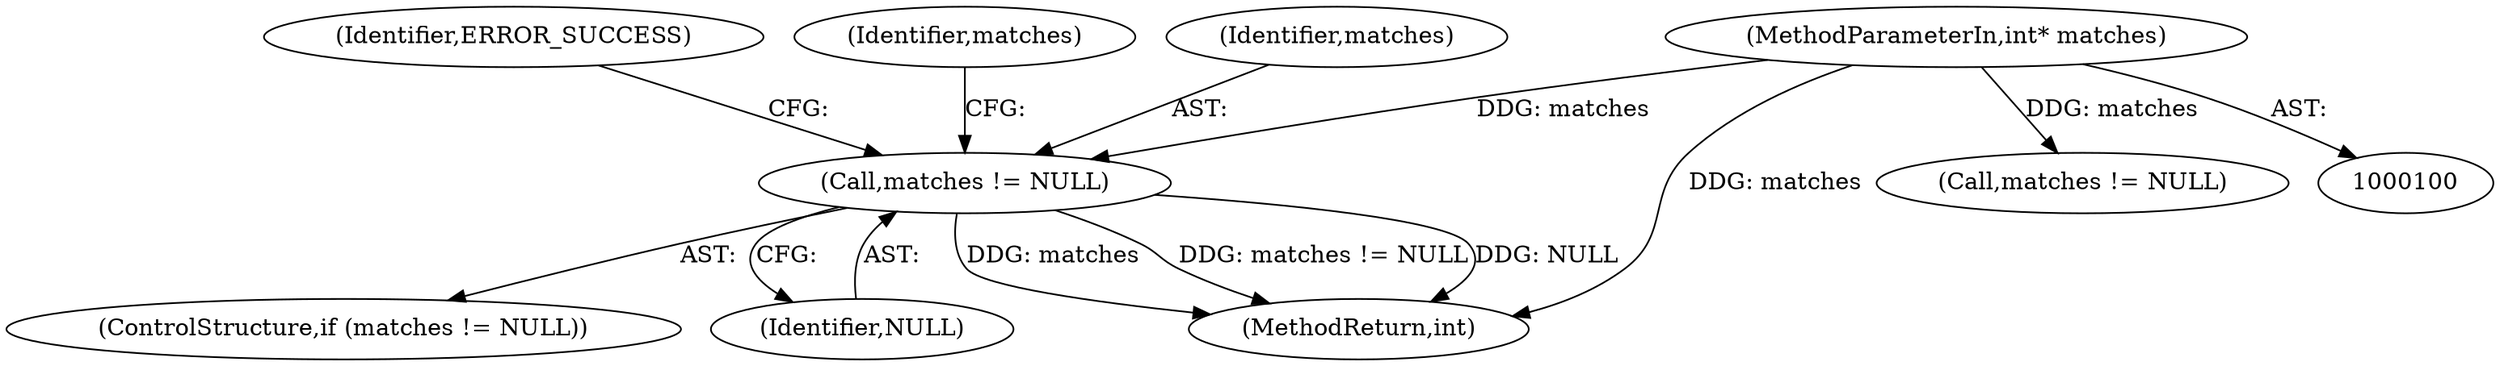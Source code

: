 digraph "0_yara_992480c30f75943e9cd6245bb2015c7737f9b661@pointer" {
"1000236" [label="(Call,matches != NULL)"];
"1000108" [label="(MethodParameterIn,int* matches)"];
"1000235" [label="(ControlStructure,if (matches != NULL))"];
"1000244" [label="(Identifier,ERROR_SUCCESS)"];
"1000236" [label="(Call,matches != NULL)"];
"1000238" [label="(Identifier,NULL)"];
"1000447" [label="(Call,matches != NULL)"];
"1000108" [label="(MethodParameterIn,int* matches)"];
"1000241" [label="(Identifier,matches)"];
"1000237" [label="(Identifier,matches)"];
"1000457" [label="(MethodReturn,int)"];
"1000236" -> "1000235"  [label="AST: "];
"1000236" -> "1000238"  [label="CFG: "];
"1000237" -> "1000236"  [label="AST: "];
"1000238" -> "1000236"  [label="AST: "];
"1000241" -> "1000236"  [label="CFG: "];
"1000244" -> "1000236"  [label="CFG: "];
"1000236" -> "1000457"  [label="DDG: matches"];
"1000236" -> "1000457"  [label="DDG: matches != NULL"];
"1000236" -> "1000457"  [label="DDG: NULL"];
"1000108" -> "1000236"  [label="DDG: matches"];
"1000108" -> "1000100"  [label="AST: "];
"1000108" -> "1000457"  [label="DDG: matches"];
"1000108" -> "1000447"  [label="DDG: matches"];
}
